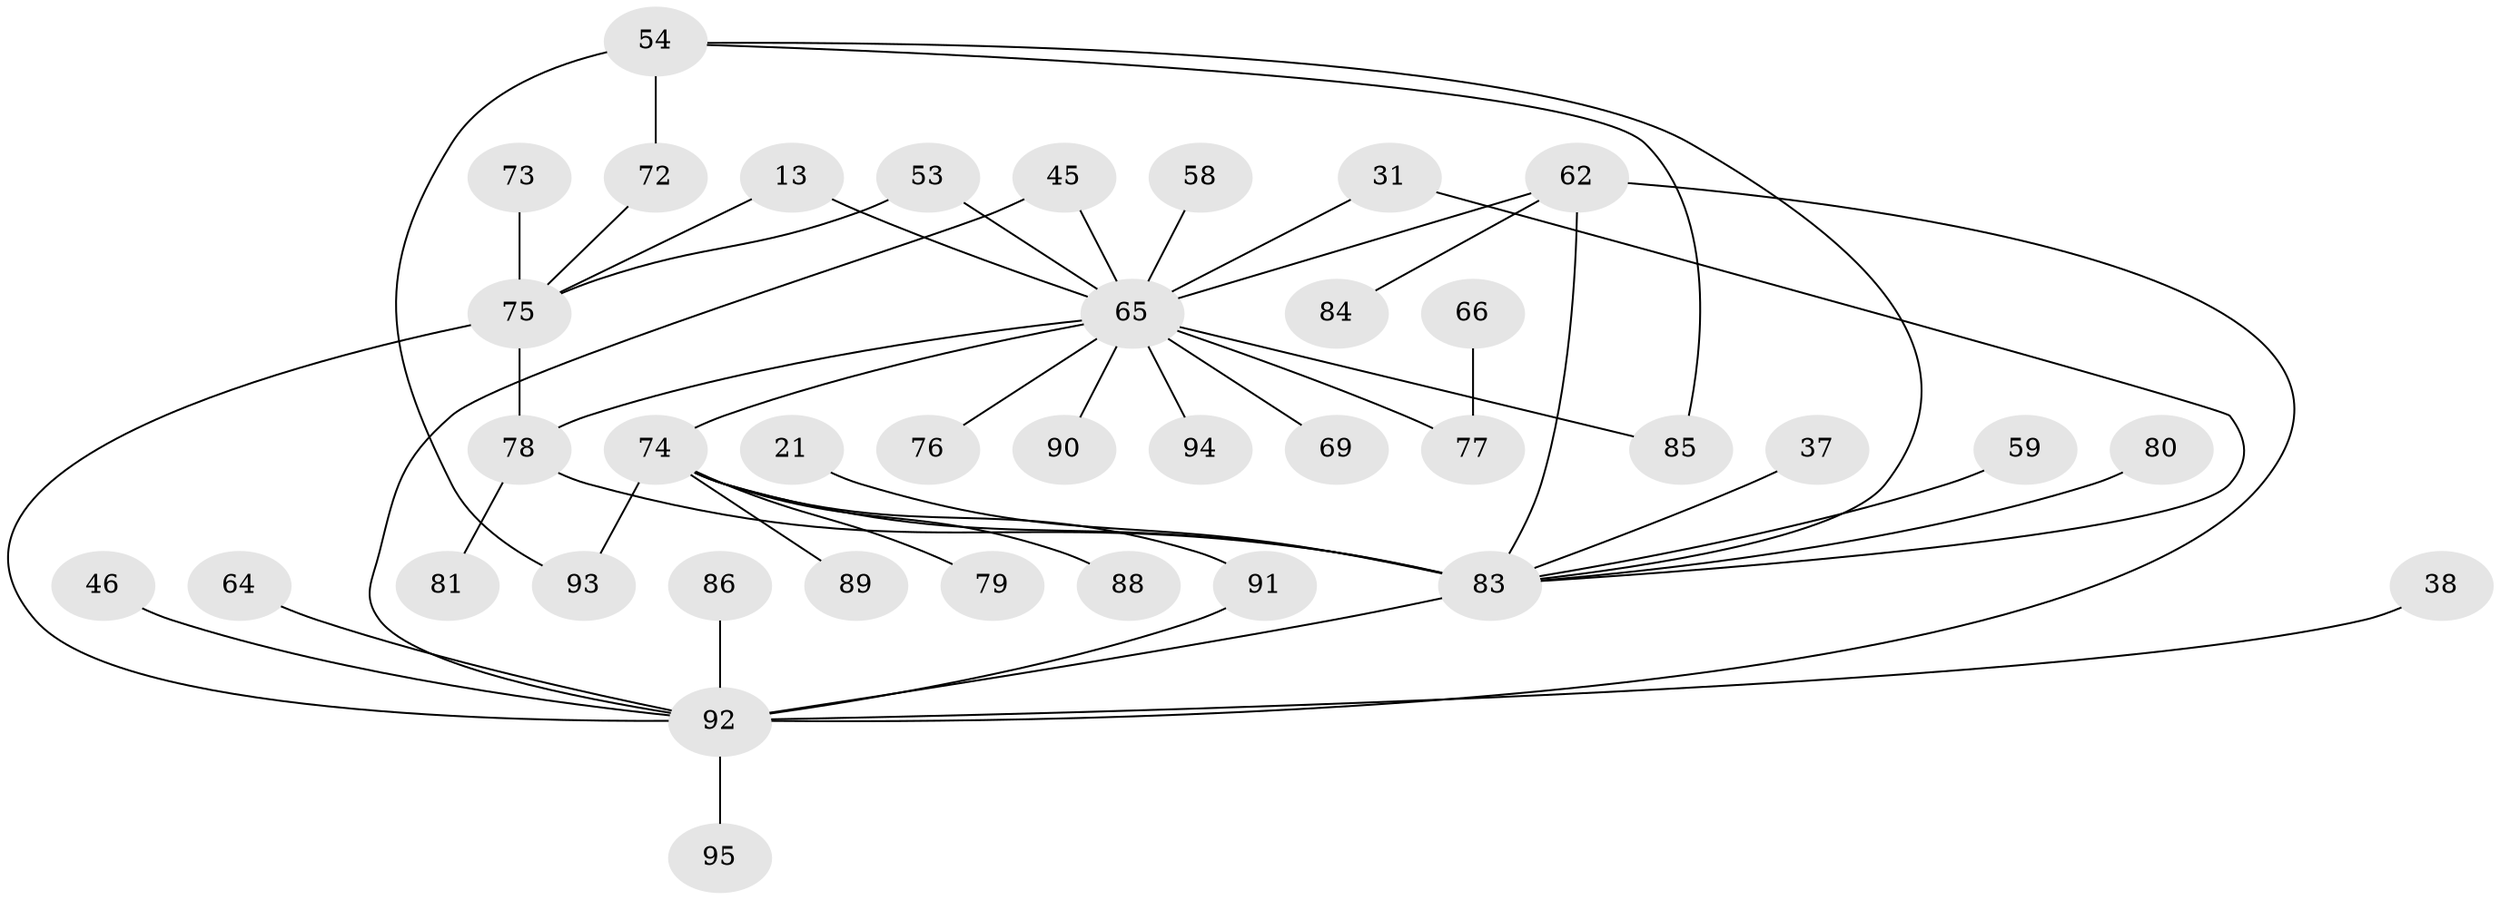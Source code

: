 // original degree distribution, {5: 0.07368421052631578, 6: 0.031578947368421054, 2: 0.35789473684210527, 11: 0.010526315789473684, 3: 0.17894736842105263, 4: 0.08421052631578947, 1: 0.2631578947368421}
// Generated by graph-tools (version 1.1) at 2025/45/03/04/25 21:45:08]
// undirected, 38 vertices, 49 edges
graph export_dot {
graph [start="1"]
  node [color=gray90,style=filled];
  13;
  21;
  31;
  37 [super="+19"];
  38;
  45;
  46;
  53 [super="+36"];
  54;
  58;
  59;
  62 [super="+23+22"];
  64;
  65 [super="+40+56+42"];
  66;
  69;
  72;
  73;
  74 [super="+15+29+7"];
  75 [super="+52+70"];
  76 [super="+43"];
  77 [super="+44"];
  78 [super="+60+67"];
  79;
  80;
  81 [super="+32+50+55"];
  83 [super="+51+18"];
  84 [super="+4"];
  85 [super="+68"];
  86 [super="+63"];
  88 [super="+82"];
  89 [super="+61+87"];
  90;
  91 [super="+57+71"];
  92 [super="+26+33"];
  93 [super="+47"];
  94;
  95;
  13 -- 75;
  13 -- 65;
  21 -- 83;
  31 -- 65;
  31 -- 83;
  37 -- 83;
  38 -- 92;
  45 -- 92;
  45 -- 65;
  46 -- 92;
  53 -- 75;
  53 -- 65;
  54 -- 72;
  54 -- 85;
  54 -- 93 [weight=2];
  54 -- 83;
  58 -- 65;
  59 -- 83;
  62 -- 83 [weight=2];
  62 -- 92 [weight=2];
  62 -- 84;
  62 -- 65 [weight=2];
  64 -- 92;
  65 -- 77 [weight=3];
  65 -- 74 [weight=3];
  65 -- 69;
  65 -- 78 [weight=2];
  65 -- 76;
  65 -- 85;
  65 -- 90;
  65 -- 94;
  66 -- 77;
  72 -- 75;
  73 -- 75;
  74 -- 93 [weight=2];
  74 -- 79;
  74 -- 89;
  74 -- 83 [weight=3];
  74 -- 91;
  74 -- 88;
  75 -- 78;
  75 -- 92 [weight=2];
  78 -- 81;
  78 -- 83 [weight=2];
  80 -- 83;
  83 -- 92;
  86 -- 92;
  91 -- 92;
  92 -- 95;
}
